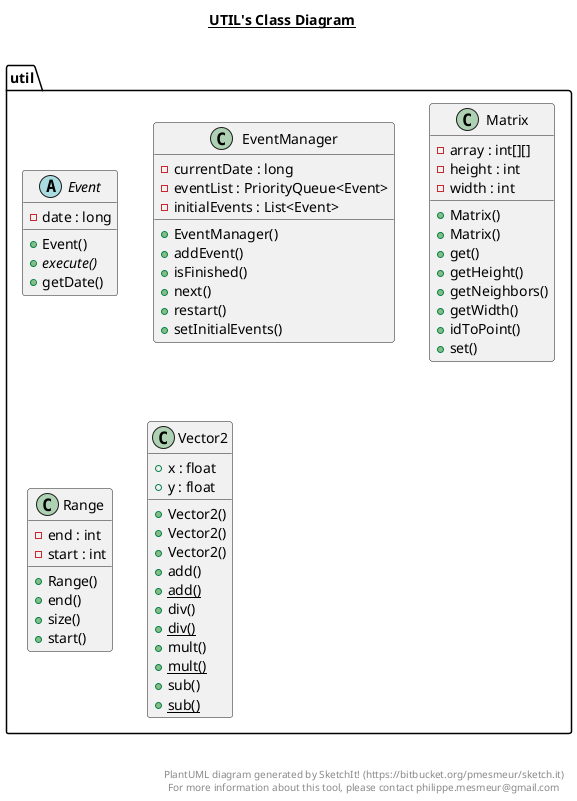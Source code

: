 @startuml

title __UTIL's Class Diagram__\n

  namespace util {
    abstract class util.Event {
        - date : long
        + Event()
        {abstract} + execute()
        + getDate()
    }
  }
  

  namespace util {
    class util.EventManager {
        - currentDate : long
        - eventList : PriorityQueue<Event>
        - initialEvents : List<Event>
        + EventManager()
        + addEvent()
        + isFinished()
        + next()
        + restart()
        + setInitialEvents()
    }
  }
  

  namespace util {
    class util.Matrix {
        - array : int[][]
        - height : int
        - width : int
        + Matrix()
        + Matrix()
        + get()
        + getHeight()
        + getNeighbors()
        + getWidth()
        + idToPoint()
        + set()
    }
  }
  

  namespace util {
    class util.Range {
        - end : int
        - start : int
        + Range()
        + end()
        + size()
        + start()
    }
  }
  

  namespace util {
    class util.Vector2 {
        + x : float
        + y : float
        + Vector2()
        + Vector2()
        + Vector2()
        + add()
        {static} + add()
        + div()
        {static} + div()
        + mult()
        {static} + mult()
        + sub()
        {static} + sub()
    }
  }
  



right footer


PlantUML diagram generated by SketchIt! (https://bitbucket.org/pmesmeur/sketch.it)
For more information about this tool, please contact philippe.mesmeur@gmail.com
endfooter

@enduml
